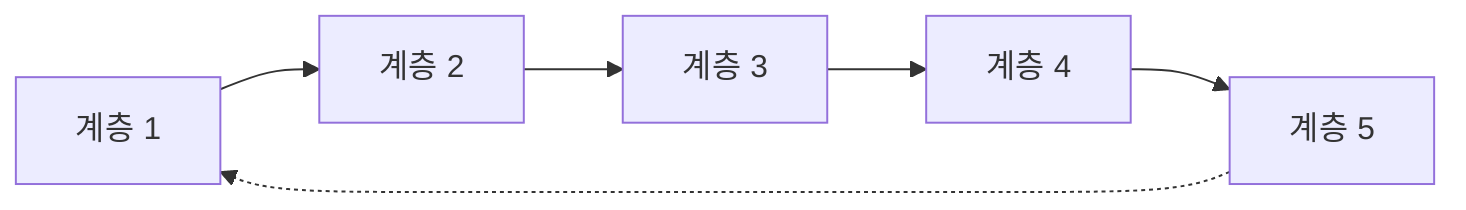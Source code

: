 flowchart LR
    Layer1[계층 1] --> Layer2[계층 2]
    Layer2 --> Layer3[계층 3]
    Layer3 --> Layer4[계층 4]
    Layer4 --> Layer5[계층 5]
    Layer5 -.-> Layer1